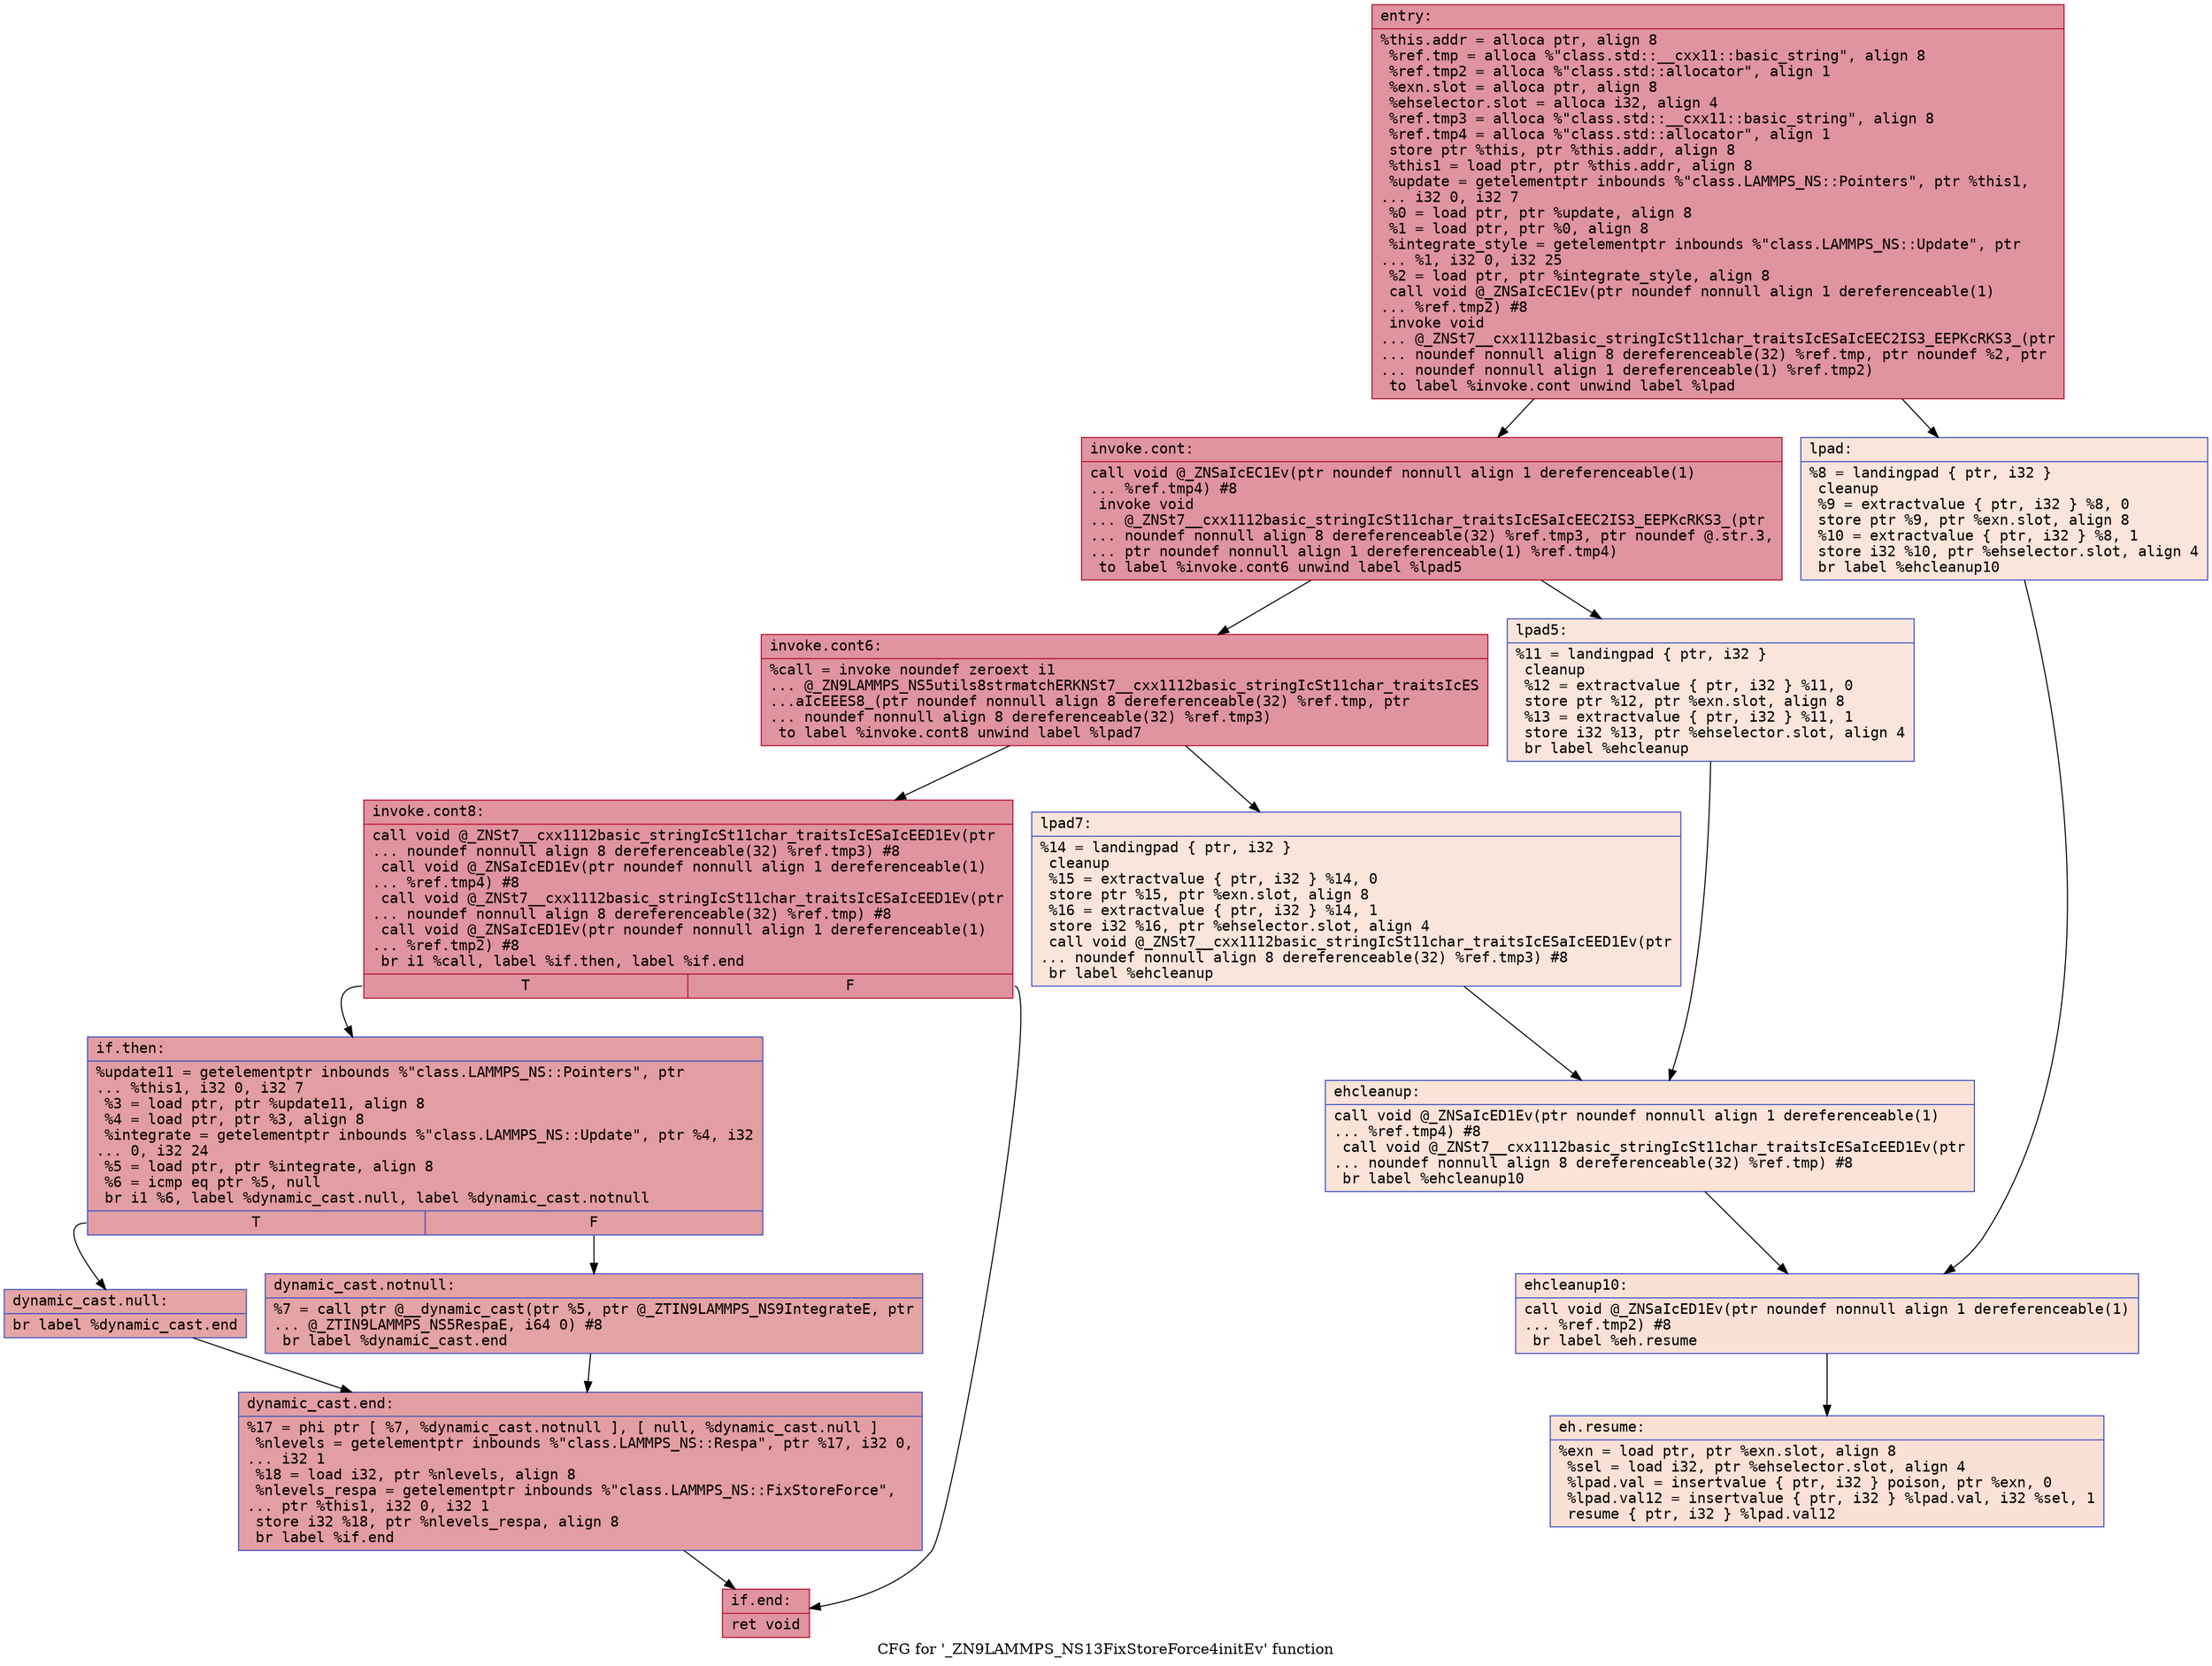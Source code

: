 digraph "CFG for '_ZN9LAMMPS_NS13FixStoreForce4initEv' function" {
	label="CFG for '_ZN9LAMMPS_NS13FixStoreForce4initEv' function";

	Node0x556c5b479df0 [shape=record,color="#b70d28ff", style=filled, fillcolor="#b70d2870" fontname="Courier",label="{entry:\l|  %this.addr = alloca ptr, align 8\l  %ref.tmp = alloca %\"class.std::__cxx11::basic_string\", align 8\l  %ref.tmp2 = alloca %\"class.std::allocator\", align 1\l  %exn.slot = alloca ptr, align 8\l  %ehselector.slot = alloca i32, align 4\l  %ref.tmp3 = alloca %\"class.std::__cxx11::basic_string\", align 8\l  %ref.tmp4 = alloca %\"class.std::allocator\", align 1\l  store ptr %this, ptr %this.addr, align 8\l  %this1 = load ptr, ptr %this.addr, align 8\l  %update = getelementptr inbounds %\"class.LAMMPS_NS::Pointers\", ptr %this1,\l... i32 0, i32 7\l  %0 = load ptr, ptr %update, align 8\l  %1 = load ptr, ptr %0, align 8\l  %integrate_style = getelementptr inbounds %\"class.LAMMPS_NS::Update\", ptr\l... %1, i32 0, i32 25\l  %2 = load ptr, ptr %integrate_style, align 8\l  call void @_ZNSaIcEC1Ev(ptr noundef nonnull align 1 dereferenceable(1)\l... %ref.tmp2) #8\l  invoke void\l... @_ZNSt7__cxx1112basic_stringIcSt11char_traitsIcESaIcEEC2IS3_EEPKcRKS3_(ptr\l... noundef nonnull align 8 dereferenceable(32) %ref.tmp, ptr noundef %2, ptr\l... noundef nonnull align 1 dereferenceable(1) %ref.tmp2)\l          to label %invoke.cont unwind label %lpad\l}"];
	Node0x556c5b479df0 -> Node0x556c5b484e10[tooltip="entry -> invoke.cont\nProbability 100.00%" ];
	Node0x556c5b479df0 -> Node0x556c5b485000[tooltip="entry -> lpad\nProbability 0.00%" ];
	Node0x556c5b484e10 [shape=record,color="#b70d28ff", style=filled, fillcolor="#b70d2870" fontname="Courier",label="{invoke.cont:\l|  call void @_ZNSaIcEC1Ev(ptr noundef nonnull align 1 dereferenceable(1)\l... %ref.tmp4) #8\l  invoke void\l... @_ZNSt7__cxx1112basic_stringIcSt11char_traitsIcESaIcEEC2IS3_EEPKcRKS3_(ptr\l... noundef nonnull align 8 dereferenceable(32) %ref.tmp3, ptr noundef @.str.3,\l... ptr noundef nonnull align 1 dereferenceable(1) %ref.tmp4)\l          to label %invoke.cont6 unwind label %lpad5\l}"];
	Node0x556c5b484e10 -> Node0x556c5b485320[tooltip="invoke.cont -> invoke.cont6\nProbability 100.00%" ];
	Node0x556c5b484e10 -> Node0x556c5b485370[tooltip="invoke.cont -> lpad5\nProbability 0.00%" ];
	Node0x556c5b485320 [shape=record,color="#b70d28ff", style=filled, fillcolor="#b70d2870" fontname="Courier",label="{invoke.cont6:\l|  %call = invoke noundef zeroext i1\l... @_ZN9LAMMPS_NS5utils8strmatchERKNSt7__cxx1112basic_stringIcSt11char_traitsIcES\l...aIcEEES8_(ptr noundef nonnull align 8 dereferenceable(32) %ref.tmp, ptr\l... noundef nonnull align 8 dereferenceable(32) %ref.tmp3)\l          to label %invoke.cont8 unwind label %lpad7\l}"];
	Node0x556c5b485320 -> Node0x556c5b4852d0[tooltip="invoke.cont6 -> invoke.cont8\nProbability 100.00%" ];
	Node0x556c5b485320 -> Node0x556c5b4855a0[tooltip="invoke.cont6 -> lpad7\nProbability 0.00%" ];
	Node0x556c5b4852d0 [shape=record,color="#b70d28ff", style=filled, fillcolor="#b70d2870" fontname="Courier",label="{invoke.cont8:\l|  call void @_ZNSt7__cxx1112basic_stringIcSt11char_traitsIcESaIcEED1Ev(ptr\l... noundef nonnull align 8 dereferenceable(32) %ref.tmp3) #8\l  call void @_ZNSaIcED1Ev(ptr noundef nonnull align 1 dereferenceable(1)\l... %ref.tmp4) #8\l  call void @_ZNSt7__cxx1112basic_stringIcSt11char_traitsIcESaIcEED1Ev(ptr\l... noundef nonnull align 8 dereferenceable(32) %ref.tmp) #8\l  call void @_ZNSaIcED1Ev(ptr noundef nonnull align 1 dereferenceable(1)\l... %ref.tmp2) #8\l  br i1 %call, label %if.then, label %if.end\l|{<s0>T|<s1>F}}"];
	Node0x556c5b4852d0:s0 -> Node0x556c5b485d30[tooltip="invoke.cont8 -> if.then\nProbability 50.00%" ];
	Node0x556c5b4852d0:s1 -> Node0x556c5b485d80[tooltip="invoke.cont8 -> if.end\nProbability 50.00%" ];
	Node0x556c5b485d30 [shape=record,color="#3d50c3ff", style=filled, fillcolor="#be242e70" fontname="Courier",label="{if.then:\l|  %update11 = getelementptr inbounds %\"class.LAMMPS_NS::Pointers\", ptr\l... %this1, i32 0, i32 7\l  %3 = load ptr, ptr %update11, align 8\l  %4 = load ptr, ptr %3, align 8\l  %integrate = getelementptr inbounds %\"class.LAMMPS_NS::Update\", ptr %4, i32\l... 0, i32 24\l  %5 = load ptr, ptr %integrate, align 8\l  %6 = icmp eq ptr %5, null\l  br i1 %6, label %dynamic_cast.null, label %dynamic_cast.notnull\l|{<s0>T|<s1>F}}"];
	Node0x556c5b485d30:s0 -> Node0x556c5b4862f0[tooltip="if.then -> dynamic_cast.null\nProbability 37.50%" ];
	Node0x556c5b485d30:s1 -> Node0x556c5b486390[tooltip="if.then -> dynamic_cast.notnull\nProbability 62.50%" ];
	Node0x556c5b486390 [shape=record,color="#3d50c3ff", style=filled, fillcolor="#c32e3170" fontname="Courier",label="{dynamic_cast.notnull:\l|  %7 = call ptr @__dynamic_cast(ptr %5, ptr @_ZTIN9LAMMPS_NS9IntegrateE, ptr\l... @_ZTIN9LAMMPS_NS5RespaE, i64 0) #8\l  br label %dynamic_cast.end\l}"];
	Node0x556c5b486390 -> Node0x556c5b486970[tooltip="dynamic_cast.notnull -> dynamic_cast.end\nProbability 100.00%" ];
	Node0x556c5b485000 [shape=record,color="#3d50c3ff", style=filled, fillcolor="#f4c5ad70" fontname="Courier",label="{lpad:\l|  %8 = landingpad \{ ptr, i32 \}\l          cleanup\l  %9 = extractvalue \{ ptr, i32 \} %8, 0\l  store ptr %9, ptr %exn.slot, align 8\l  %10 = extractvalue \{ ptr, i32 \} %8, 1\l  store i32 %10, ptr %ehselector.slot, align 4\l  br label %ehcleanup10\l}"];
	Node0x556c5b485000 -> Node0x556c5b486cf0[tooltip="lpad -> ehcleanup10\nProbability 100.00%" ];
	Node0x556c5b485370 [shape=record,color="#3d50c3ff", style=filled, fillcolor="#f4c5ad70" fontname="Courier",label="{lpad5:\l|  %11 = landingpad \{ ptr, i32 \}\l          cleanup\l  %12 = extractvalue \{ ptr, i32 \} %11, 0\l  store ptr %12, ptr %exn.slot, align 8\l  %13 = extractvalue \{ ptr, i32 \} %11, 1\l  store i32 %13, ptr %ehselector.slot, align 4\l  br label %ehcleanup\l}"];
	Node0x556c5b485370 -> Node0x556c5b487090[tooltip="lpad5 -> ehcleanup\nProbability 100.00%" ];
	Node0x556c5b4855a0 [shape=record,color="#3d50c3ff", style=filled, fillcolor="#f4c5ad70" fontname="Courier",label="{lpad7:\l|  %14 = landingpad \{ ptr, i32 \}\l          cleanup\l  %15 = extractvalue \{ ptr, i32 \} %14, 0\l  store ptr %15, ptr %exn.slot, align 8\l  %16 = extractvalue \{ ptr, i32 \} %14, 1\l  store i32 %16, ptr %ehselector.slot, align 4\l  call void @_ZNSt7__cxx1112basic_stringIcSt11char_traitsIcESaIcEED1Ev(ptr\l... noundef nonnull align 8 dereferenceable(32) %ref.tmp3) #8\l  br label %ehcleanup\l}"];
	Node0x556c5b4855a0 -> Node0x556c5b487090[tooltip="lpad7 -> ehcleanup\nProbability 100.00%" ];
	Node0x556c5b487090 [shape=record,color="#3d50c3ff", style=filled, fillcolor="#f6bfa670" fontname="Courier",label="{ehcleanup:\l|  call void @_ZNSaIcED1Ev(ptr noundef nonnull align 1 dereferenceable(1)\l... %ref.tmp4) #8\l  call void @_ZNSt7__cxx1112basic_stringIcSt11char_traitsIcESaIcEED1Ev(ptr\l... noundef nonnull align 8 dereferenceable(32) %ref.tmp) #8\l  br label %ehcleanup10\l}"];
	Node0x556c5b487090 -> Node0x556c5b486cf0[tooltip="ehcleanup -> ehcleanup10\nProbability 100.00%" ];
	Node0x556c5b486cf0 [shape=record,color="#3d50c3ff", style=filled, fillcolor="#f7bca170" fontname="Courier",label="{ehcleanup10:\l|  call void @_ZNSaIcED1Ev(ptr noundef nonnull align 1 dereferenceable(1)\l... %ref.tmp2) #8\l  br label %eh.resume\l}"];
	Node0x556c5b486cf0 -> Node0x556c5b4879a0[tooltip="ehcleanup10 -> eh.resume\nProbability 100.00%" ];
	Node0x556c5b4862f0 [shape=record,color="#3d50c3ff", style=filled, fillcolor="#c5333470" fontname="Courier",label="{dynamic_cast.null:\l|  br label %dynamic_cast.end\l}"];
	Node0x556c5b4862f0 -> Node0x556c5b486970[tooltip="dynamic_cast.null -> dynamic_cast.end\nProbability 100.00%" ];
	Node0x556c5b486970 [shape=record,color="#3d50c3ff", style=filled, fillcolor="#be242e70" fontname="Courier",label="{dynamic_cast.end:\l|  %17 = phi ptr [ %7, %dynamic_cast.notnull ], [ null, %dynamic_cast.null ]\l  %nlevels = getelementptr inbounds %\"class.LAMMPS_NS::Respa\", ptr %17, i32 0,\l... i32 1\l  %18 = load i32, ptr %nlevels, align 8\l  %nlevels_respa = getelementptr inbounds %\"class.LAMMPS_NS::FixStoreForce\",\l... ptr %this1, i32 0, i32 1\l  store i32 %18, ptr %nlevels_respa, align 8\l  br label %if.end\l}"];
	Node0x556c5b486970 -> Node0x556c5b485d80[tooltip="dynamic_cast.end -> if.end\nProbability 100.00%" ];
	Node0x556c5b485d80 [shape=record,color="#b70d28ff", style=filled, fillcolor="#b70d2870" fontname="Courier",label="{if.end:\l|  ret void\l}"];
	Node0x556c5b4879a0 [shape=record,color="#3d50c3ff", style=filled, fillcolor="#f7bca170" fontname="Courier",label="{eh.resume:\l|  %exn = load ptr, ptr %exn.slot, align 8\l  %sel = load i32, ptr %ehselector.slot, align 4\l  %lpad.val = insertvalue \{ ptr, i32 \} poison, ptr %exn, 0\l  %lpad.val12 = insertvalue \{ ptr, i32 \} %lpad.val, i32 %sel, 1\l  resume \{ ptr, i32 \} %lpad.val12\l}"];
}
